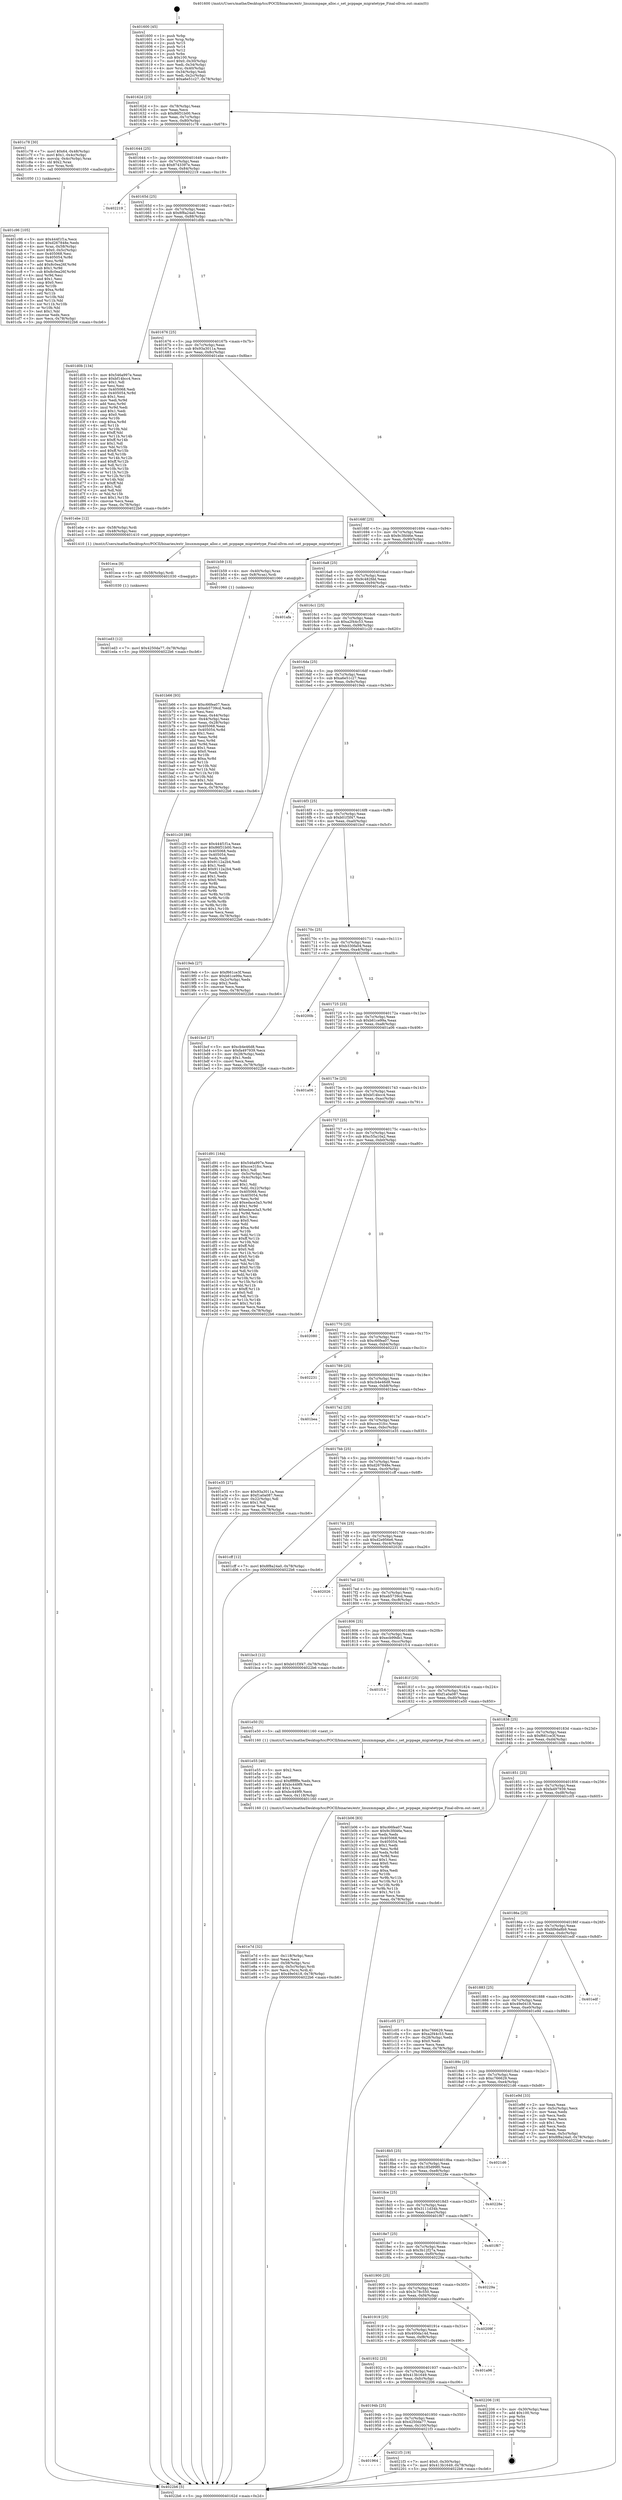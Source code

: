 digraph "0x401600" {
  label = "0x401600 (/mnt/c/Users/mathe/Desktop/tcc/POCII/binaries/extr_linuxmmpage_alloc.c_set_pcppage_migratetype_Final-ollvm.out::main(0))"
  labelloc = "t"
  node[shape=record]

  Entry [label="",width=0.3,height=0.3,shape=circle,fillcolor=black,style=filled]
  "0x40162d" [label="{
     0x40162d [23]\l
     | [instrs]\l
     &nbsp;&nbsp;0x40162d \<+3\>: mov -0x78(%rbp),%eax\l
     &nbsp;&nbsp;0x401630 \<+2\>: mov %eax,%ecx\l
     &nbsp;&nbsp;0x401632 \<+6\>: sub $0x86f31b00,%ecx\l
     &nbsp;&nbsp;0x401638 \<+3\>: mov %eax,-0x7c(%rbp)\l
     &nbsp;&nbsp;0x40163b \<+3\>: mov %ecx,-0x80(%rbp)\l
     &nbsp;&nbsp;0x40163e \<+6\>: je 0000000000401c78 \<main+0x678\>\l
  }"]
  "0x401c78" [label="{
     0x401c78 [30]\l
     | [instrs]\l
     &nbsp;&nbsp;0x401c78 \<+7\>: movl $0x64,-0x48(%rbp)\l
     &nbsp;&nbsp;0x401c7f \<+7\>: movl $0x1,-0x4c(%rbp)\l
     &nbsp;&nbsp;0x401c86 \<+4\>: movslq -0x4c(%rbp),%rax\l
     &nbsp;&nbsp;0x401c8a \<+4\>: shl $0x2,%rax\l
     &nbsp;&nbsp;0x401c8e \<+3\>: mov %rax,%rdi\l
     &nbsp;&nbsp;0x401c91 \<+5\>: call 0000000000401050 \<malloc@plt\>\l
     | [calls]\l
     &nbsp;&nbsp;0x401050 \{1\} (unknown)\l
  }"]
  "0x401644" [label="{
     0x401644 [25]\l
     | [instrs]\l
     &nbsp;&nbsp;0x401644 \<+5\>: jmp 0000000000401649 \<main+0x49\>\l
     &nbsp;&nbsp;0x401649 \<+3\>: mov -0x7c(%rbp),%eax\l
     &nbsp;&nbsp;0x40164c \<+5\>: sub $0x8743397e,%eax\l
     &nbsp;&nbsp;0x401651 \<+6\>: mov %eax,-0x84(%rbp)\l
     &nbsp;&nbsp;0x401657 \<+6\>: je 0000000000402219 \<main+0xc19\>\l
  }"]
  Exit [label="",width=0.3,height=0.3,shape=circle,fillcolor=black,style=filled,peripheries=2]
  "0x402219" [label="{
     0x402219\l
  }", style=dashed]
  "0x40165d" [label="{
     0x40165d [25]\l
     | [instrs]\l
     &nbsp;&nbsp;0x40165d \<+5\>: jmp 0000000000401662 \<main+0x62\>\l
     &nbsp;&nbsp;0x401662 \<+3\>: mov -0x7c(%rbp),%eax\l
     &nbsp;&nbsp;0x401665 \<+5\>: sub $0x8f8a24a0,%eax\l
     &nbsp;&nbsp;0x40166a \<+6\>: mov %eax,-0x88(%rbp)\l
     &nbsp;&nbsp;0x401670 \<+6\>: je 0000000000401d0b \<main+0x70b\>\l
  }"]
  "0x401964" [label="{
     0x401964\l
  }", style=dashed]
  "0x401d0b" [label="{
     0x401d0b [134]\l
     | [instrs]\l
     &nbsp;&nbsp;0x401d0b \<+5\>: mov $0x546a997e,%eax\l
     &nbsp;&nbsp;0x401d10 \<+5\>: mov $0xbf14bcc4,%ecx\l
     &nbsp;&nbsp;0x401d15 \<+2\>: mov $0x1,%dl\l
     &nbsp;&nbsp;0x401d17 \<+2\>: xor %esi,%esi\l
     &nbsp;&nbsp;0x401d19 \<+7\>: mov 0x405068,%edi\l
     &nbsp;&nbsp;0x401d20 \<+8\>: mov 0x405054,%r8d\l
     &nbsp;&nbsp;0x401d28 \<+3\>: sub $0x1,%esi\l
     &nbsp;&nbsp;0x401d2b \<+3\>: mov %edi,%r9d\l
     &nbsp;&nbsp;0x401d2e \<+3\>: add %esi,%r9d\l
     &nbsp;&nbsp;0x401d31 \<+4\>: imul %r9d,%edi\l
     &nbsp;&nbsp;0x401d35 \<+3\>: and $0x1,%edi\l
     &nbsp;&nbsp;0x401d38 \<+3\>: cmp $0x0,%edi\l
     &nbsp;&nbsp;0x401d3b \<+4\>: sete %r10b\l
     &nbsp;&nbsp;0x401d3f \<+4\>: cmp $0xa,%r8d\l
     &nbsp;&nbsp;0x401d43 \<+4\>: setl %r11b\l
     &nbsp;&nbsp;0x401d47 \<+3\>: mov %r10b,%bl\l
     &nbsp;&nbsp;0x401d4a \<+3\>: xor $0xff,%bl\l
     &nbsp;&nbsp;0x401d4d \<+3\>: mov %r11b,%r14b\l
     &nbsp;&nbsp;0x401d50 \<+4\>: xor $0xff,%r14b\l
     &nbsp;&nbsp;0x401d54 \<+3\>: xor $0x1,%dl\l
     &nbsp;&nbsp;0x401d57 \<+3\>: mov %bl,%r15b\l
     &nbsp;&nbsp;0x401d5a \<+4\>: and $0xff,%r15b\l
     &nbsp;&nbsp;0x401d5e \<+3\>: and %dl,%r10b\l
     &nbsp;&nbsp;0x401d61 \<+3\>: mov %r14b,%r12b\l
     &nbsp;&nbsp;0x401d64 \<+4\>: and $0xff,%r12b\l
     &nbsp;&nbsp;0x401d68 \<+3\>: and %dl,%r11b\l
     &nbsp;&nbsp;0x401d6b \<+3\>: or %r10b,%r15b\l
     &nbsp;&nbsp;0x401d6e \<+3\>: or %r11b,%r12b\l
     &nbsp;&nbsp;0x401d71 \<+3\>: xor %r12b,%r15b\l
     &nbsp;&nbsp;0x401d74 \<+3\>: or %r14b,%bl\l
     &nbsp;&nbsp;0x401d77 \<+3\>: xor $0xff,%bl\l
     &nbsp;&nbsp;0x401d7a \<+3\>: or $0x1,%dl\l
     &nbsp;&nbsp;0x401d7d \<+2\>: and %dl,%bl\l
     &nbsp;&nbsp;0x401d7f \<+3\>: or %bl,%r15b\l
     &nbsp;&nbsp;0x401d82 \<+4\>: test $0x1,%r15b\l
     &nbsp;&nbsp;0x401d86 \<+3\>: cmovne %ecx,%eax\l
     &nbsp;&nbsp;0x401d89 \<+3\>: mov %eax,-0x78(%rbp)\l
     &nbsp;&nbsp;0x401d8c \<+5\>: jmp 00000000004022b6 \<main+0xcb6\>\l
  }"]
  "0x401676" [label="{
     0x401676 [25]\l
     | [instrs]\l
     &nbsp;&nbsp;0x401676 \<+5\>: jmp 000000000040167b \<main+0x7b\>\l
     &nbsp;&nbsp;0x40167b \<+3\>: mov -0x7c(%rbp),%eax\l
     &nbsp;&nbsp;0x40167e \<+5\>: sub $0x93a3011a,%eax\l
     &nbsp;&nbsp;0x401683 \<+6\>: mov %eax,-0x8c(%rbp)\l
     &nbsp;&nbsp;0x401689 \<+6\>: je 0000000000401ebe \<main+0x8be\>\l
  }"]
  "0x4021f3" [label="{
     0x4021f3 [19]\l
     | [instrs]\l
     &nbsp;&nbsp;0x4021f3 \<+7\>: movl $0x0,-0x30(%rbp)\l
     &nbsp;&nbsp;0x4021fa \<+7\>: movl $0x413b1649,-0x78(%rbp)\l
     &nbsp;&nbsp;0x402201 \<+5\>: jmp 00000000004022b6 \<main+0xcb6\>\l
  }"]
  "0x401ebe" [label="{
     0x401ebe [12]\l
     | [instrs]\l
     &nbsp;&nbsp;0x401ebe \<+4\>: mov -0x58(%rbp),%rdi\l
     &nbsp;&nbsp;0x401ec2 \<+3\>: mov -0x48(%rbp),%esi\l
     &nbsp;&nbsp;0x401ec5 \<+5\>: call 0000000000401410 \<set_pcppage_migratetype\>\l
     | [calls]\l
     &nbsp;&nbsp;0x401410 \{1\} (/mnt/c/Users/mathe/Desktop/tcc/POCII/binaries/extr_linuxmmpage_alloc.c_set_pcppage_migratetype_Final-ollvm.out::set_pcppage_migratetype)\l
  }"]
  "0x40168f" [label="{
     0x40168f [25]\l
     | [instrs]\l
     &nbsp;&nbsp;0x40168f \<+5\>: jmp 0000000000401694 \<main+0x94\>\l
     &nbsp;&nbsp;0x401694 \<+3\>: mov -0x7c(%rbp),%eax\l
     &nbsp;&nbsp;0x401697 \<+5\>: sub $0x9c3fd46e,%eax\l
     &nbsp;&nbsp;0x40169c \<+6\>: mov %eax,-0x90(%rbp)\l
     &nbsp;&nbsp;0x4016a2 \<+6\>: je 0000000000401b59 \<main+0x559\>\l
  }"]
  "0x40194b" [label="{
     0x40194b [25]\l
     | [instrs]\l
     &nbsp;&nbsp;0x40194b \<+5\>: jmp 0000000000401950 \<main+0x350\>\l
     &nbsp;&nbsp;0x401950 \<+3\>: mov -0x7c(%rbp),%eax\l
     &nbsp;&nbsp;0x401953 \<+5\>: sub $0x4250da77,%eax\l
     &nbsp;&nbsp;0x401958 \<+6\>: mov %eax,-0x100(%rbp)\l
     &nbsp;&nbsp;0x40195e \<+6\>: je 00000000004021f3 \<main+0xbf3\>\l
  }"]
  "0x401b59" [label="{
     0x401b59 [13]\l
     | [instrs]\l
     &nbsp;&nbsp;0x401b59 \<+4\>: mov -0x40(%rbp),%rax\l
     &nbsp;&nbsp;0x401b5d \<+4\>: mov 0x8(%rax),%rdi\l
     &nbsp;&nbsp;0x401b61 \<+5\>: call 0000000000401060 \<atoi@plt\>\l
     | [calls]\l
     &nbsp;&nbsp;0x401060 \{1\} (unknown)\l
  }"]
  "0x4016a8" [label="{
     0x4016a8 [25]\l
     | [instrs]\l
     &nbsp;&nbsp;0x4016a8 \<+5\>: jmp 00000000004016ad \<main+0xad\>\l
     &nbsp;&nbsp;0x4016ad \<+3\>: mov -0x7c(%rbp),%eax\l
     &nbsp;&nbsp;0x4016b0 \<+5\>: sub $0x9c482fdd,%eax\l
     &nbsp;&nbsp;0x4016b5 \<+6\>: mov %eax,-0x94(%rbp)\l
     &nbsp;&nbsp;0x4016bb \<+6\>: je 0000000000401afa \<main+0x4fa\>\l
  }"]
  "0x402206" [label="{
     0x402206 [19]\l
     | [instrs]\l
     &nbsp;&nbsp;0x402206 \<+3\>: mov -0x30(%rbp),%eax\l
     &nbsp;&nbsp;0x402209 \<+7\>: add $0x100,%rsp\l
     &nbsp;&nbsp;0x402210 \<+1\>: pop %rbx\l
     &nbsp;&nbsp;0x402211 \<+2\>: pop %r12\l
     &nbsp;&nbsp;0x402213 \<+2\>: pop %r14\l
     &nbsp;&nbsp;0x402215 \<+2\>: pop %r15\l
     &nbsp;&nbsp;0x402217 \<+1\>: pop %rbp\l
     &nbsp;&nbsp;0x402218 \<+1\>: ret\l
  }"]
  "0x401afa" [label="{
     0x401afa\l
  }", style=dashed]
  "0x4016c1" [label="{
     0x4016c1 [25]\l
     | [instrs]\l
     &nbsp;&nbsp;0x4016c1 \<+5\>: jmp 00000000004016c6 \<main+0xc6\>\l
     &nbsp;&nbsp;0x4016c6 \<+3\>: mov -0x7c(%rbp),%eax\l
     &nbsp;&nbsp;0x4016c9 \<+5\>: sub $0xa2f44c53,%eax\l
     &nbsp;&nbsp;0x4016ce \<+6\>: mov %eax,-0x98(%rbp)\l
     &nbsp;&nbsp;0x4016d4 \<+6\>: je 0000000000401c20 \<main+0x620\>\l
  }"]
  "0x401932" [label="{
     0x401932 [25]\l
     | [instrs]\l
     &nbsp;&nbsp;0x401932 \<+5\>: jmp 0000000000401937 \<main+0x337\>\l
     &nbsp;&nbsp;0x401937 \<+3\>: mov -0x7c(%rbp),%eax\l
     &nbsp;&nbsp;0x40193a \<+5\>: sub $0x413b1649,%eax\l
     &nbsp;&nbsp;0x40193f \<+6\>: mov %eax,-0xfc(%rbp)\l
     &nbsp;&nbsp;0x401945 \<+6\>: je 0000000000402206 \<main+0xc06\>\l
  }"]
  "0x401c20" [label="{
     0x401c20 [88]\l
     | [instrs]\l
     &nbsp;&nbsp;0x401c20 \<+5\>: mov $0x444f1f1a,%eax\l
     &nbsp;&nbsp;0x401c25 \<+5\>: mov $0x86f31b00,%ecx\l
     &nbsp;&nbsp;0x401c2a \<+7\>: mov 0x405068,%edx\l
     &nbsp;&nbsp;0x401c31 \<+7\>: mov 0x405054,%esi\l
     &nbsp;&nbsp;0x401c38 \<+2\>: mov %edx,%edi\l
     &nbsp;&nbsp;0x401c3a \<+6\>: sub $0x9112a2b4,%edi\l
     &nbsp;&nbsp;0x401c40 \<+3\>: sub $0x1,%edi\l
     &nbsp;&nbsp;0x401c43 \<+6\>: add $0x9112a2b4,%edi\l
     &nbsp;&nbsp;0x401c49 \<+3\>: imul %edi,%edx\l
     &nbsp;&nbsp;0x401c4c \<+3\>: and $0x1,%edx\l
     &nbsp;&nbsp;0x401c4f \<+3\>: cmp $0x0,%edx\l
     &nbsp;&nbsp;0x401c52 \<+4\>: sete %r8b\l
     &nbsp;&nbsp;0x401c56 \<+3\>: cmp $0xa,%esi\l
     &nbsp;&nbsp;0x401c59 \<+4\>: setl %r9b\l
     &nbsp;&nbsp;0x401c5d \<+3\>: mov %r8b,%r10b\l
     &nbsp;&nbsp;0x401c60 \<+3\>: and %r9b,%r10b\l
     &nbsp;&nbsp;0x401c63 \<+3\>: xor %r9b,%r8b\l
     &nbsp;&nbsp;0x401c66 \<+3\>: or %r8b,%r10b\l
     &nbsp;&nbsp;0x401c69 \<+4\>: test $0x1,%r10b\l
     &nbsp;&nbsp;0x401c6d \<+3\>: cmovne %ecx,%eax\l
     &nbsp;&nbsp;0x401c70 \<+3\>: mov %eax,-0x78(%rbp)\l
     &nbsp;&nbsp;0x401c73 \<+5\>: jmp 00000000004022b6 \<main+0xcb6\>\l
  }"]
  "0x4016da" [label="{
     0x4016da [25]\l
     | [instrs]\l
     &nbsp;&nbsp;0x4016da \<+5\>: jmp 00000000004016df \<main+0xdf\>\l
     &nbsp;&nbsp;0x4016df \<+3\>: mov -0x7c(%rbp),%eax\l
     &nbsp;&nbsp;0x4016e2 \<+5\>: sub $0xa6e51c27,%eax\l
     &nbsp;&nbsp;0x4016e7 \<+6\>: mov %eax,-0x9c(%rbp)\l
     &nbsp;&nbsp;0x4016ed \<+6\>: je 00000000004019eb \<main+0x3eb\>\l
  }"]
  "0x401a96" [label="{
     0x401a96\l
  }", style=dashed]
  "0x4019eb" [label="{
     0x4019eb [27]\l
     | [instrs]\l
     &nbsp;&nbsp;0x4019eb \<+5\>: mov $0xf661ce3f,%eax\l
     &nbsp;&nbsp;0x4019f0 \<+5\>: mov $0xb61ce99a,%ecx\l
     &nbsp;&nbsp;0x4019f5 \<+3\>: mov -0x2c(%rbp),%edx\l
     &nbsp;&nbsp;0x4019f8 \<+3\>: cmp $0x2,%edx\l
     &nbsp;&nbsp;0x4019fb \<+3\>: cmovne %ecx,%eax\l
     &nbsp;&nbsp;0x4019fe \<+3\>: mov %eax,-0x78(%rbp)\l
     &nbsp;&nbsp;0x401a01 \<+5\>: jmp 00000000004022b6 \<main+0xcb6\>\l
  }"]
  "0x4016f3" [label="{
     0x4016f3 [25]\l
     | [instrs]\l
     &nbsp;&nbsp;0x4016f3 \<+5\>: jmp 00000000004016f8 \<main+0xf8\>\l
     &nbsp;&nbsp;0x4016f8 \<+3\>: mov -0x7c(%rbp),%eax\l
     &nbsp;&nbsp;0x4016fb \<+5\>: sub $0xb01f3f47,%eax\l
     &nbsp;&nbsp;0x401700 \<+6\>: mov %eax,-0xa0(%rbp)\l
     &nbsp;&nbsp;0x401706 \<+6\>: je 0000000000401bcf \<main+0x5cf\>\l
  }"]
  "0x4022b6" [label="{
     0x4022b6 [5]\l
     | [instrs]\l
     &nbsp;&nbsp;0x4022b6 \<+5\>: jmp 000000000040162d \<main+0x2d\>\l
  }"]
  "0x401600" [label="{
     0x401600 [45]\l
     | [instrs]\l
     &nbsp;&nbsp;0x401600 \<+1\>: push %rbp\l
     &nbsp;&nbsp;0x401601 \<+3\>: mov %rsp,%rbp\l
     &nbsp;&nbsp;0x401604 \<+2\>: push %r15\l
     &nbsp;&nbsp;0x401606 \<+2\>: push %r14\l
     &nbsp;&nbsp;0x401608 \<+2\>: push %r12\l
     &nbsp;&nbsp;0x40160a \<+1\>: push %rbx\l
     &nbsp;&nbsp;0x40160b \<+7\>: sub $0x100,%rsp\l
     &nbsp;&nbsp;0x401612 \<+7\>: movl $0x0,-0x30(%rbp)\l
     &nbsp;&nbsp;0x401619 \<+3\>: mov %edi,-0x34(%rbp)\l
     &nbsp;&nbsp;0x40161c \<+4\>: mov %rsi,-0x40(%rbp)\l
     &nbsp;&nbsp;0x401620 \<+3\>: mov -0x34(%rbp),%edi\l
     &nbsp;&nbsp;0x401623 \<+3\>: mov %edi,-0x2c(%rbp)\l
     &nbsp;&nbsp;0x401626 \<+7\>: movl $0xa6e51c27,-0x78(%rbp)\l
  }"]
  "0x401919" [label="{
     0x401919 [25]\l
     | [instrs]\l
     &nbsp;&nbsp;0x401919 \<+5\>: jmp 000000000040191e \<main+0x31e\>\l
     &nbsp;&nbsp;0x40191e \<+3\>: mov -0x7c(%rbp),%eax\l
     &nbsp;&nbsp;0x401921 \<+5\>: sub $0x400da14d,%eax\l
     &nbsp;&nbsp;0x401926 \<+6\>: mov %eax,-0xf8(%rbp)\l
     &nbsp;&nbsp;0x40192c \<+6\>: je 0000000000401a96 \<main+0x496\>\l
  }"]
  "0x401bcf" [label="{
     0x401bcf [27]\l
     | [instrs]\l
     &nbsp;&nbsp;0x401bcf \<+5\>: mov $0xcb4e46d8,%eax\l
     &nbsp;&nbsp;0x401bd4 \<+5\>: mov $0xfa497939,%ecx\l
     &nbsp;&nbsp;0x401bd9 \<+3\>: mov -0x28(%rbp),%edx\l
     &nbsp;&nbsp;0x401bdc \<+3\>: cmp $0x1,%edx\l
     &nbsp;&nbsp;0x401bdf \<+3\>: cmovl %ecx,%eax\l
     &nbsp;&nbsp;0x401be2 \<+3\>: mov %eax,-0x78(%rbp)\l
     &nbsp;&nbsp;0x401be5 \<+5\>: jmp 00000000004022b6 \<main+0xcb6\>\l
  }"]
  "0x40170c" [label="{
     0x40170c [25]\l
     | [instrs]\l
     &nbsp;&nbsp;0x40170c \<+5\>: jmp 0000000000401711 \<main+0x111\>\l
     &nbsp;&nbsp;0x401711 \<+3\>: mov -0x7c(%rbp),%eax\l
     &nbsp;&nbsp;0x401714 \<+5\>: sub $0xb330fa04,%eax\l
     &nbsp;&nbsp;0x401719 \<+6\>: mov %eax,-0xa4(%rbp)\l
     &nbsp;&nbsp;0x40171f \<+6\>: je 000000000040200b \<main+0xa0b\>\l
  }"]
  "0x40209f" [label="{
     0x40209f\l
  }", style=dashed]
  "0x40200b" [label="{
     0x40200b\l
  }", style=dashed]
  "0x401725" [label="{
     0x401725 [25]\l
     | [instrs]\l
     &nbsp;&nbsp;0x401725 \<+5\>: jmp 000000000040172a \<main+0x12a\>\l
     &nbsp;&nbsp;0x40172a \<+3\>: mov -0x7c(%rbp),%eax\l
     &nbsp;&nbsp;0x40172d \<+5\>: sub $0xb61ce99a,%eax\l
     &nbsp;&nbsp;0x401732 \<+6\>: mov %eax,-0xa8(%rbp)\l
     &nbsp;&nbsp;0x401738 \<+6\>: je 0000000000401a06 \<main+0x406\>\l
  }"]
  "0x401900" [label="{
     0x401900 [25]\l
     | [instrs]\l
     &nbsp;&nbsp;0x401900 \<+5\>: jmp 0000000000401905 \<main+0x305\>\l
     &nbsp;&nbsp;0x401905 \<+3\>: mov -0x7c(%rbp),%eax\l
     &nbsp;&nbsp;0x401908 \<+5\>: sub $0x3c78c550,%eax\l
     &nbsp;&nbsp;0x40190d \<+6\>: mov %eax,-0xf4(%rbp)\l
     &nbsp;&nbsp;0x401913 \<+6\>: je 000000000040209f \<main+0xa9f\>\l
  }"]
  "0x401a06" [label="{
     0x401a06\l
  }", style=dashed]
  "0x40173e" [label="{
     0x40173e [25]\l
     | [instrs]\l
     &nbsp;&nbsp;0x40173e \<+5\>: jmp 0000000000401743 \<main+0x143\>\l
     &nbsp;&nbsp;0x401743 \<+3\>: mov -0x7c(%rbp),%eax\l
     &nbsp;&nbsp;0x401746 \<+5\>: sub $0xbf14bcc4,%eax\l
     &nbsp;&nbsp;0x40174b \<+6\>: mov %eax,-0xac(%rbp)\l
     &nbsp;&nbsp;0x401751 \<+6\>: je 0000000000401d91 \<main+0x791\>\l
  }"]
  "0x40229a" [label="{
     0x40229a\l
  }", style=dashed]
  "0x401d91" [label="{
     0x401d91 [164]\l
     | [instrs]\l
     &nbsp;&nbsp;0x401d91 \<+5\>: mov $0x546a997e,%eax\l
     &nbsp;&nbsp;0x401d96 \<+5\>: mov $0xcce31fcc,%ecx\l
     &nbsp;&nbsp;0x401d9b \<+2\>: mov $0x1,%dl\l
     &nbsp;&nbsp;0x401d9d \<+3\>: mov -0x5c(%rbp),%esi\l
     &nbsp;&nbsp;0x401da0 \<+3\>: cmp -0x4c(%rbp),%esi\l
     &nbsp;&nbsp;0x401da3 \<+4\>: setl %dil\l
     &nbsp;&nbsp;0x401da7 \<+4\>: and $0x1,%dil\l
     &nbsp;&nbsp;0x401dab \<+4\>: mov %dil,-0x22(%rbp)\l
     &nbsp;&nbsp;0x401daf \<+7\>: mov 0x405068,%esi\l
     &nbsp;&nbsp;0x401db6 \<+8\>: mov 0x405054,%r8d\l
     &nbsp;&nbsp;0x401dbe \<+3\>: mov %esi,%r9d\l
     &nbsp;&nbsp;0x401dc1 \<+7\>: add $0xedace3a3,%r9d\l
     &nbsp;&nbsp;0x401dc8 \<+4\>: sub $0x1,%r9d\l
     &nbsp;&nbsp;0x401dcc \<+7\>: sub $0xedace3a3,%r9d\l
     &nbsp;&nbsp;0x401dd3 \<+4\>: imul %r9d,%esi\l
     &nbsp;&nbsp;0x401dd7 \<+3\>: and $0x1,%esi\l
     &nbsp;&nbsp;0x401dda \<+3\>: cmp $0x0,%esi\l
     &nbsp;&nbsp;0x401ddd \<+4\>: sete %dil\l
     &nbsp;&nbsp;0x401de1 \<+4\>: cmp $0xa,%r8d\l
     &nbsp;&nbsp;0x401de5 \<+4\>: setl %r10b\l
     &nbsp;&nbsp;0x401de9 \<+3\>: mov %dil,%r11b\l
     &nbsp;&nbsp;0x401dec \<+4\>: xor $0xff,%r11b\l
     &nbsp;&nbsp;0x401df0 \<+3\>: mov %r10b,%bl\l
     &nbsp;&nbsp;0x401df3 \<+3\>: xor $0xff,%bl\l
     &nbsp;&nbsp;0x401df6 \<+3\>: xor $0x0,%dl\l
     &nbsp;&nbsp;0x401df9 \<+3\>: mov %r11b,%r14b\l
     &nbsp;&nbsp;0x401dfc \<+4\>: and $0x0,%r14b\l
     &nbsp;&nbsp;0x401e00 \<+3\>: and %dl,%dil\l
     &nbsp;&nbsp;0x401e03 \<+3\>: mov %bl,%r15b\l
     &nbsp;&nbsp;0x401e06 \<+4\>: and $0x0,%r15b\l
     &nbsp;&nbsp;0x401e0a \<+3\>: and %dl,%r10b\l
     &nbsp;&nbsp;0x401e0d \<+3\>: or %dil,%r14b\l
     &nbsp;&nbsp;0x401e10 \<+3\>: or %r10b,%r15b\l
     &nbsp;&nbsp;0x401e13 \<+3\>: xor %r15b,%r14b\l
     &nbsp;&nbsp;0x401e16 \<+3\>: or %bl,%r11b\l
     &nbsp;&nbsp;0x401e19 \<+4\>: xor $0xff,%r11b\l
     &nbsp;&nbsp;0x401e1d \<+3\>: or $0x0,%dl\l
     &nbsp;&nbsp;0x401e20 \<+3\>: and %dl,%r11b\l
     &nbsp;&nbsp;0x401e23 \<+3\>: or %r11b,%r14b\l
     &nbsp;&nbsp;0x401e26 \<+4\>: test $0x1,%r14b\l
     &nbsp;&nbsp;0x401e2a \<+3\>: cmovne %ecx,%eax\l
     &nbsp;&nbsp;0x401e2d \<+3\>: mov %eax,-0x78(%rbp)\l
     &nbsp;&nbsp;0x401e30 \<+5\>: jmp 00000000004022b6 \<main+0xcb6\>\l
  }"]
  "0x401757" [label="{
     0x401757 [25]\l
     | [instrs]\l
     &nbsp;&nbsp;0x401757 \<+5\>: jmp 000000000040175c \<main+0x15c\>\l
     &nbsp;&nbsp;0x40175c \<+3\>: mov -0x7c(%rbp),%eax\l
     &nbsp;&nbsp;0x40175f \<+5\>: sub $0xc55a10a2,%eax\l
     &nbsp;&nbsp;0x401764 \<+6\>: mov %eax,-0xb0(%rbp)\l
     &nbsp;&nbsp;0x40176a \<+6\>: je 0000000000402080 \<main+0xa80\>\l
  }"]
  "0x4018e7" [label="{
     0x4018e7 [25]\l
     | [instrs]\l
     &nbsp;&nbsp;0x4018e7 \<+5\>: jmp 00000000004018ec \<main+0x2ec\>\l
     &nbsp;&nbsp;0x4018ec \<+3\>: mov -0x7c(%rbp),%eax\l
     &nbsp;&nbsp;0x4018ef \<+5\>: sub $0x3b12f27a,%eax\l
     &nbsp;&nbsp;0x4018f4 \<+6\>: mov %eax,-0xf0(%rbp)\l
     &nbsp;&nbsp;0x4018fa \<+6\>: je 000000000040229a \<main+0xc9a\>\l
  }"]
  "0x402080" [label="{
     0x402080\l
  }", style=dashed]
  "0x401770" [label="{
     0x401770 [25]\l
     | [instrs]\l
     &nbsp;&nbsp;0x401770 \<+5\>: jmp 0000000000401775 \<main+0x175\>\l
     &nbsp;&nbsp;0x401775 \<+3\>: mov -0x7c(%rbp),%eax\l
     &nbsp;&nbsp;0x401778 \<+5\>: sub $0xc66fea07,%eax\l
     &nbsp;&nbsp;0x40177d \<+6\>: mov %eax,-0xb4(%rbp)\l
     &nbsp;&nbsp;0x401783 \<+6\>: je 0000000000402231 \<main+0xc31\>\l
  }"]
  "0x401f67" [label="{
     0x401f67\l
  }", style=dashed]
  "0x402231" [label="{
     0x402231\l
  }", style=dashed]
  "0x401789" [label="{
     0x401789 [25]\l
     | [instrs]\l
     &nbsp;&nbsp;0x401789 \<+5\>: jmp 000000000040178e \<main+0x18e\>\l
     &nbsp;&nbsp;0x40178e \<+3\>: mov -0x7c(%rbp),%eax\l
     &nbsp;&nbsp;0x401791 \<+5\>: sub $0xcb4e46d8,%eax\l
     &nbsp;&nbsp;0x401796 \<+6\>: mov %eax,-0xb8(%rbp)\l
     &nbsp;&nbsp;0x40179c \<+6\>: je 0000000000401bea \<main+0x5ea\>\l
  }"]
  "0x4018ce" [label="{
     0x4018ce [25]\l
     | [instrs]\l
     &nbsp;&nbsp;0x4018ce \<+5\>: jmp 00000000004018d3 \<main+0x2d3\>\l
     &nbsp;&nbsp;0x4018d3 \<+3\>: mov -0x7c(%rbp),%eax\l
     &nbsp;&nbsp;0x4018d6 \<+5\>: sub $0x3111d34b,%eax\l
     &nbsp;&nbsp;0x4018db \<+6\>: mov %eax,-0xec(%rbp)\l
     &nbsp;&nbsp;0x4018e1 \<+6\>: je 0000000000401f67 \<main+0x967\>\l
  }"]
  "0x401bea" [label="{
     0x401bea\l
  }", style=dashed]
  "0x4017a2" [label="{
     0x4017a2 [25]\l
     | [instrs]\l
     &nbsp;&nbsp;0x4017a2 \<+5\>: jmp 00000000004017a7 \<main+0x1a7\>\l
     &nbsp;&nbsp;0x4017a7 \<+3\>: mov -0x7c(%rbp),%eax\l
     &nbsp;&nbsp;0x4017aa \<+5\>: sub $0xcce31fcc,%eax\l
     &nbsp;&nbsp;0x4017af \<+6\>: mov %eax,-0xbc(%rbp)\l
     &nbsp;&nbsp;0x4017b5 \<+6\>: je 0000000000401e35 \<main+0x835\>\l
  }"]
  "0x40228e" [label="{
     0x40228e\l
  }", style=dashed]
  "0x401e35" [label="{
     0x401e35 [27]\l
     | [instrs]\l
     &nbsp;&nbsp;0x401e35 \<+5\>: mov $0x93a3011a,%eax\l
     &nbsp;&nbsp;0x401e3a \<+5\>: mov $0xf1a0a087,%ecx\l
     &nbsp;&nbsp;0x401e3f \<+3\>: mov -0x22(%rbp),%dl\l
     &nbsp;&nbsp;0x401e42 \<+3\>: test $0x1,%dl\l
     &nbsp;&nbsp;0x401e45 \<+3\>: cmovne %ecx,%eax\l
     &nbsp;&nbsp;0x401e48 \<+3\>: mov %eax,-0x78(%rbp)\l
     &nbsp;&nbsp;0x401e4b \<+5\>: jmp 00000000004022b6 \<main+0xcb6\>\l
  }"]
  "0x4017bb" [label="{
     0x4017bb [25]\l
     | [instrs]\l
     &nbsp;&nbsp;0x4017bb \<+5\>: jmp 00000000004017c0 \<main+0x1c0\>\l
     &nbsp;&nbsp;0x4017c0 \<+3\>: mov -0x7c(%rbp),%eax\l
     &nbsp;&nbsp;0x4017c3 \<+5\>: sub $0xd267848e,%eax\l
     &nbsp;&nbsp;0x4017c8 \<+6\>: mov %eax,-0xc0(%rbp)\l
     &nbsp;&nbsp;0x4017ce \<+6\>: je 0000000000401cff \<main+0x6ff\>\l
  }"]
  "0x4018b5" [label="{
     0x4018b5 [25]\l
     | [instrs]\l
     &nbsp;&nbsp;0x4018b5 \<+5\>: jmp 00000000004018ba \<main+0x2ba\>\l
     &nbsp;&nbsp;0x4018ba \<+3\>: mov -0x7c(%rbp),%eax\l
     &nbsp;&nbsp;0x4018bd \<+5\>: sub $0x185d99f0,%eax\l
     &nbsp;&nbsp;0x4018c2 \<+6\>: mov %eax,-0xe8(%rbp)\l
     &nbsp;&nbsp;0x4018c8 \<+6\>: je 000000000040228e \<main+0xc8e\>\l
  }"]
  "0x401cff" [label="{
     0x401cff [12]\l
     | [instrs]\l
     &nbsp;&nbsp;0x401cff \<+7\>: movl $0x8f8a24a0,-0x78(%rbp)\l
     &nbsp;&nbsp;0x401d06 \<+5\>: jmp 00000000004022b6 \<main+0xcb6\>\l
  }"]
  "0x4017d4" [label="{
     0x4017d4 [25]\l
     | [instrs]\l
     &nbsp;&nbsp;0x4017d4 \<+5\>: jmp 00000000004017d9 \<main+0x1d9\>\l
     &nbsp;&nbsp;0x4017d9 \<+3\>: mov -0x7c(%rbp),%eax\l
     &nbsp;&nbsp;0x4017dc \<+5\>: sub $0xd2e956e6,%eax\l
     &nbsp;&nbsp;0x4017e1 \<+6\>: mov %eax,-0xc4(%rbp)\l
     &nbsp;&nbsp;0x4017e7 \<+6\>: je 0000000000402026 \<main+0xa26\>\l
  }"]
  "0x4021d6" [label="{
     0x4021d6\l
  }", style=dashed]
  "0x402026" [label="{
     0x402026\l
  }", style=dashed]
  "0x4017ed" [label="{
     0x4017ed [25]\l
     | [instrs]\l
     &nbsp;&nbsp;0x4017ed \<+5\>: jmp 00000000004017f2 \<main+0x1f2\>\l
     &nbsp;&nbsp;0x4017f2 \<+3\>: mov -0x7c(%rbp),%eax\l
     &nbsp;&nbsp;0x4017f5 \<+5\>: sub $0xeb5739cd,%eax\l
     &nbsp;&nbsp;0x4017fa \<+6\>: mov %eax,-0xc8(%rbp)\l
     &nbsp;&nbsp;0x401800 \<+6\>: je 0000000000401bc3 \<main+0x5c3\>\l
  }"]
  "0x401ed3" [label="{
     0x401ed3 [12]\l
     | [instrs]\l
     &nbsp;&nbsp;0x401ed3 \<+7\>: movl $0x4250da77,-0x78(%rbp)\l
     &nbsp;&nbsp;0x401eda \<+5\>: jmp 00000000004022b6 \<main+0xcb6\>\l
  }"]
  "0x401bc3" [label="{
     0x401bc3 [12]\l
     | [instrs]\l
     &nbsp;&nbsp;0x401bc3 \<+7\>: movl $0xb01f3f47,-0x78(%rbp)\l
     &nbsp;&nbsp;0x401bca \<+5\>: jmp 00000000004022b6 \<main+0xcb6\>\l
  }"]
  "0x401806" [label="{
     0x401806 [25]\l
     | [instrs]\l
     &nbsp;&nbsp;0x401806 \<+5\>: jmp 000000000040180b \<main+0x20b\>\l
     &nbsp;&nbsp;0x40180b \<+3\>: mov -0x7c(%rbp),%eax\l
     &nbsp;&nbsp;0x40180e \<+5\>: sub $0xecb99db1,%eax\l
     &nbsp;&nbsp;0x401813 \<+6\>: mov %eax,-0xcc(%rbp)\l
     &nbsp;&nbsp;0x401819 \<+6\>: je 0000000000401f14 \<main+0x914\>\l
  }"]
  "0x401eca" [label="{
     0x401eca [9]\l
     | [instrs]\l
     &nbsp;&nbsp;0x401eca \<+4\>: mov -0x58(%rbp),%rdi\l
     &nbsp;&nbsp;0x401ece \<+5\>: call 0000000000401030 \<free@plt\>\l
     | [calls]\l
     &nbsp;&nbsp;0x401030 \{1\} (unknown)\l
  }"]
  "0x401f14" [label="{
     0x401f14\l
  }", style=dashed]
  "0x40181f" [label="{
     0x40181f [25]\l
     | [instrs]\l
     &nbsp;&nbsp;0x40181f \<+5\>: jmp 0000000000401824 \<main+0x224\>\l
     &nbsp;&nbsp;0x401824 \<+3\>: mov -0x7c(%rbp),%eax\l
     &nbsp;&nbsp;0x401827 \<+5\>: sub $0xf1a0a087,%eax\l
     &nbsp;&nbsp;0x40182c \<+6\>: mov %eax,-0xd0(%rbp)\l
     &nbsp;&nbsp;0x401832 \<+6\>: je 0000000000401e50 \<main+0x850\>\l
  }"]
  "0x40189c" [label="{
     0x40189c [25]\l
     | [instrs]\l
     &nbsp;&nbsp;0x40189c \<+5\>: jmp 00000000004018a1 \<main+0x2a1\>\l
     &nbsp;&nbsp;0x4018a1 \<+3\>: mov -0x7c(%rbp),%eax\l
     &nbsp;&nbsp;0x4018a4 \<+5\>: sub $0xc766629,%eax\l
     &nbsp;&nbsp;0x4018a9 \<+6\>: mov %eax,-0xe4(%rbp)\l
     &nbsp;&nbsp;0x4018af \<+6\>: je 00000000004021d6 \<main+0xbd6\>\l
  }"]
  "0x401e50" [label="{
     0x401e50 [5]\l
     | [instrs]\l
     &nbsp;&nbsp;0x401e50 \<+5\>: call 0000000000401160 \<next_i\>\l
     | [calls]\l
     &nbsp;&nbsp;0x401160 \{1\} (/mnt/c/Users/mathe/Desktop/tcc/POCII/binaries/extr_linuxmmpage_alloc.c_set_pcppage_migratetype_Final-ollvm.out::next_i)\l
  }"]
  "0x401838" [label="{
     0x401838 [25]\l
     | [instrs]\l
     &nbsp;&nbsp;0x401838 \<+5\>: jmp 000000000040183d \<main+0x23d\>\l
     &nbsp;&nbsp;0x40183d \<+3\>: mov -0x7c(%rbp),%eax\l
     &nbsp;&nbsp;0x401840 \<+5\>: sub $0xf661ce3f,%eax\l
     &nbsp;&nbsp;0x401845 \<+6\>: mov %eax,-0xd4(%rbp)\l
     &nbsp;&nbsp;0x40184b \<+6\>: je 0000000000401b06 \<main+0x506\>\l
  }"]
  "0x401e9d" [label="{
     0x401e9d [33]\l
     | [instrs]\l
     &nbsp;&nbsp;0x401e9d \<+2\>: xor %eax,%eax\l
     &nbsp;&nbsp;0x401e9f \<+3\>: mov -0x5c(%rbp),%ecx\l
     &nbsp;&nbsp;0x401ea2 \<+2\>: mov %eax,%edx\l
     &nbsp;&nbsp;0x401ea4 \<+2\>: sub %ecx,%edx\l
     &nbsp;&nbsp;0x401ea6 \<+2\>: mov %eax,%ecx\l
     &nbsp;&nbsp;0x401ea8 \<+3\>: sub $0x1,%ecx\l
     &nbsp;&nbsp;0x401eab \<+2\>: add %ecx,%edx\l
     &nbsp;&nbsp;0x401ead \<+2\>: sub %edx,%eax\l
     &nbsp;&nbsp;0x401eaf \<+3\>: mov %eax,-0x5c(%rbp)\l
     &nbsp;&nbsp;0x401eb2 \<+7\>: movl $0x8f8a24a0,-0x78(%rbp)\l
     &nbsp;&nbsp;0x401eb9 \<+5\>: jmp 00000000004022b6 \<main+0xcb6\>\l
  }"]
  "0x401b06" [label="{
     0x401b06 [83]\l
     | [instrs]\l
     &nbsp;&nbsp;0x401b06 \<+5\>: mov $0xc66fea07,%eax\l
     &nbsp;&nbsp;0x401b0b \<+5\>: mov $0x9c3fd46e,%ecx\l
     &nbsp;&nbsp;0x401b10 \<+2\>: xor %edx,%edx\l
     &nbsp;&nbsp;0x401b12 \<+7\>: mov 0x405068,%esi\l
     &nbsp;&nbsp;0x401b19 \<+7\>: mov 0x405054,%edi\l
     &nbsp;&nbsp;0x401b20 \<+3\>: sub $0x1,%edx\l
     &nbsp;&nbsp;0x401b23 \<+3\>: mov %esi,%r8d\l
     &nbsp;&nbsp;0x401b26 \<+3\>: add %edx,%r8d\l
     &nbsp;&nbsp;0x401b29 \<+4\>: imul %r8d,%esi\l
     &nbsp;&nbsp;0x401b2d \<+3\>: and $0x1,%esi\l
     &nbsp;&nbsp;0x401b30 \<+3\>: cmp $0x0,%esi\l
     &nbsp;&nbsp;0x401b33 \<+4\>: sete %r9b\l
     &nbsp;&nbsp;0x401b37 \<+3\>: cmp $0xa,%edi\l
     &nbsp;&nbsp;0x401b3a \<+4\>: setl %r10b\l
     &nbsp;&nbsp;0x401b3e \<+3\>: mov %r9b,%r11b\l
     &nbsp;&nbsp;0x401b41 \<+3\>: and %r10b,%r11b\l
     &nbsp;&nbsp;0x401b44 \<+3\>: xor %r10b,%r9b\l
     &nbsp;&nbsp;0x401b47 \<+3\>: or %r9b,%r11b\l
     &nbsp;&nbsp;0x401b4a \<+4\>: test $0x1,%r11b\l
     &nbsp;&nbsp;0x401b4e \<+3\>: cmovne %ecx,%eax\l
     &nbsp;&nbsp;0x401b51 \<+3\>: mov %eax,-0x78(%rbp)\l
     &nbsp;&nbsp;0x401b54 \<+5\>: jmp 00000000004022b6 \<main+0xcb6\>\l
  }"]
  "0x401851" [label="{
     0x401851 [25]\l
     | [instrs]\l
     &nbsp;&nbsp;0x401851 \<+5\>: jmp 0000000000401856 \<main+0x256\>\l
     &nbsp;&nbsp;0x401856 \<+3\>: mov -0x7c(%rbp),%eax\l
     &nbsp;&nbsp;0x401859 \<+5\>: sub $0xfa497939,%eax\l
     &nbsp;&nbsp;0x40185e \<+6\>: mov %eax,-0xd8(%rbp)\l
     &nbsp;&nbsp;0x401864 \<+6\>: je 0000000000401c05 \<main+0x605\>\l
  }"]
  "0x401b66" [label="{
     0x401b66 [93]\l
     | [instrs]\l
     &nbsp;&nbsp;0x401b66 \<+5\>: mov $0xc66fea07,%ecx\l
     &nbsp;&nbsp;0x401b6b \<+5\>: mov $0xeb5739cd,%edx\l
     &nbsp;&nbsp;0x401b70 \<+2\>: xor %esi,%esi\l
     &nbsp;&nbsp;0x401b72 \<+3\>: mov %eax,-0x44(%rbp)\l
     &nbsp;&nbsp;0x401b75 \<+3\>: mov -0x44(%rbp),%eax\l
     &nbsp;&nbsp;0x401b78 \<+3\>: mov %eax,-0x28(%rbp)\l
     &nbsp;&nbsp;0x401b7b \<+7\>: mov 0x405068,%eax\l
     &nbsp;&nbsp;0x401b82 \<+8\>: mov 0x405054,%r8d\l
     &nbsp;&nbsp;0x401b8a \<+3\>: sub $0x1,%esi\l
     &nbsp;&nbsp;0x401b8d \<+3\>: mov %eax,%r9d\l
     &nbsp;&nbsp;0x401b90 \<+3\>: add %esi,%r9d\l
     &nbsp;&nbsp;0x401b93 \<+4\>: imul %r9d,%eax\l
     &nbsp;&nbsp;0x401b97 \<+3\>: and $0x1,%eax\l
     &nbsp;&nbsp;0x401b9a \<+3\>: cmp $0x0,%eax\l
     &nbsp;&nbsp;0x401b9d \<+4\>: sete %r10b\l
     &nbsp;&nbsp;0x401ba1 \<+4\>: cmp $0xa,%r8d\l
     &nbsp;&nbsp;0x401ba5 \<+4\>: setl %r11b\l
     &nbsp;&nbsp;0x401ba9 \<+3\>: mov %r10b,%bl\l
     &nbsp;&nbsp;0x401bac \<+3\>: and %r11b,%bl\l
     &nbsp;&nbsp;0x401baf \<+3\>: xor %r11b,%r10b\l
     &nbsp;&nbsp;0x401bb2 \<+3\>: or %r10b,%bl\l
     &nbsp;&nbsp;0x401bb5 \<+3\>: test $0x1,%bl\l
     &nbsp;&nbsp;0x401bb8 \<+3\>: cmovne %edx,%ecx\l
     &nbsp;&nbsp;0x401bbb \<+3\>: mov %ecx,-0x78(%rbp)\l
     &nbsp;&nbsp;0x401bbe \<+5\>: jmp 00000000004022b6 \<main+0xcb6\>\l
  }"]
  "0x401883" [label="{
     0x401883 [25]\l
     | [instrs]\l
     &nbsp;&nbsp;0x401883 \<+5\>: jmp 0000000000401888 \<main+0x288\>\l
     &nbsp;&nbsp;0x401888 \<+3\>: mov -0x7c(%rbp),%eax\l
     &nbsp;&nbsp;0x40188b \<+5\>: sub $0x49e0418,%eax\l
     &nbsp;&nbsp;0x401890 \<+6\>: mov %eax,-0xe0(%rbp)\l
     &nbsp;&nbsp;0x401896 \<+6\>: je 0000000000401e9d \<main+0x89d\>\l
  }"]
  "0x401c05" [label="{
     0x401c05 [27]\l
     | [instrs]\l
     &nbsp;&nbsp;0x401c05 \<+5\>: mov $0xc766629,%eax\l
     &nbsp;&nbsp;0x401c0a \<+5\>: mov $0xa2f44c53,%ecx\l
     &nbsp;&nbsp;0x401c0f \<+3\>: mov -0x28(%rbp),%edx\l
     &nbsp;&nbsp;0x401c12 \<+3\>: cmp $0x0,%edx\l
     &nbsp;&nbsp;0x401c15 \<+3\>: cmove %ecx,%eax\l
     &nbsp;&nbsp;0x401c18 \<+3\>: mov %eax,-0x78(%rbp)\l
     &nbsp;&nbsp;0x401c1b \<+5\>: jmp 00000000004022b6 \<main+0xcb6\>\l
  }"]
  "0x40186a" [label="{
     0x40186a [25]\l
     | [instrs]\l
     &nbsp;&nbsp;0x40186a \<+5\>: jmp 000000000040186f \<main+0x26f\>\l
     &nbsp;&nbsp;0x40186f \<+3\>: mov -0x7c(%rbp),%eax\l
     &nbsp;&nbsp;0x401872 \<+5\>: sub $0xfd9da8b9,%eax\l
     &nbsp;&nbsp;0x401877 \<+6\>: mov %eax,-0xdc(%rbp)\l
     &nbsp;&nbsp;0x40187d \<+6\>: je 0000000000401edf \<main+0x8df\>\l
  }"]
  "0x401c96" [label="{
     0x401c96 [105]\l
     | [instrs]\l
     &nbsp;&nbsp;0x401c96 \<+5\>: mov $0x444f1f1a,%ecx\l
     &nbsp;&nbsp;0x401c9b \<+5\>: mov $0xd267848e,%edx\l
     &nbsp;&nbsp;0x401ca0 \<+4\>: mov %rax,-0x58(%rbp)\l
     &nbsp;&nbsp;0x401ca4 \<+7\>: movl $0x0,-0x5c(%rbp)\l
     &nbsp;&nbsp;0x401cab \<+7\>: mov 0x405068,%esi\l
     &nbsp;&nbsp;0x401cb2 \<+8\>: mov 0x405054,%r8d\l
     &nbsp;&nbsp;0x401cba \<+3\>: mov %esi,%r9d\l
     &nbsp;&nbsp;0x401cbd \<+7\>: add $0x8c0ea26f,%r9d\l
     &nbsp;&nbsp;0x401cc4 \<+4\>: sub $0x1,%r9d\l
     &nbsp;&nbsp;0x401cc8 \<+7\>: sub $0x8c0ea26f,%r9d\l
     &nbsp;&nbsp;0x401ccf \<+4\>: imul %r9d,%esi\l
     &nbsp;&nbsp;0x401cd3 \<+3\>: and $0x1,%esi\l
     &nbsp;&nbsp;0x401cd6 \<+3\>: cmp $0x0,%esi\l
     &nbsp;&nbsp;0x401cd9 \<+4\>: sete %r10b\l
     &nbsp;&nbsp;0x401cdd \<+4\>: cmp $0xa,%r8d\l
     &nbsp;&nbsp;0x401ce1 \<+4\>: setl %r11b\l
     &nbsp;&nbsp;0x401ce5 \<+3\>: mov %r10b,%bl\l
     &nbsp;&nbsp;0x401ce8 \<+3\>: and %r11b,%bl\l
     &nbsp;&nbsp;0x401ceb \<+3\>: xor %r11b,%r10b\l
     &nbsp;&nbsp;0x401cee \<+3\>: or %r10b,%bl\l
     &nbsp;&nbsp;0x401cf1 \<+3\>: test $0x1,%bl\l
     &nbsp;&nbsp;0x401cf4 \<+3\>: cmovne %edx,%ecx\l
     &nbsp;&nbsp;0x401cf7 \<+3\>: mov %ecx,-0x78(%rbp)\l
     &nbsp;&nbsp;0x401cfa \<+5\>: jmp 00000000004022b6 \<main+0xcb6\>\l
  }"]
  "0x401e55" [label="{
     0x401e55 [40]\l
     | [instrs]\l
     &nbsp;&nbsp;0x401e55 \<+5\>: mov $0x2,%ecx\l
     &nbsp;&nbsp;0x401e5a \<+1\>: cltd\l
     &nbsp;&nbsp;0x401e5b \<+2\>: idiv %ecx\l
     &nbsp;&nbsp;0x401e5d \<+6\>: imul $0xfffffffe,%edx,%ecx\l
     &nbsp;&nbsp;0x401e63 \<+6\>: add $0xbc449f9,%ecx\l
     &nbsp;&nbsp;0x401e69 \<+3\>: add $0x1,%ecx\l
     &nbsp;&nbsp;0x401e6c \<+6\>: sub $0xbc449f9,%ecx\l
     &nbsp;&nbsp;0x401e72 \<+6\>: mov %ecx,-0x118(%rbp)\l
     &nbsp;&nbsp;0x401e78 \<+5\>: call 0000000000401160 \<next_i\>\l
     | [calls]\l
     &nbsp;&nbsp;0x401160 \{1\} (/mnt/c/Users/mathe/Desktop/tcc/POCII/binaries/extr_linuxmmpage_alloc.c_set_pcppage_migratetype_Final-ollvm.out::next_i)\l
  }"]
  "0x401e7d" [label="{
     0x401e7d [32]\l
     | [instrs]\l
     &nbsp;&nbsp;0x401e7d \<+6\>: mov -0x118(%rbp),%ecx\l
     &nbsp;&nbsp;0x401e83 \<+3\>: imul %eax,%ecx\l
     &nbsp;&nbsp;0x401e86 \<+4\>: mov -0x58(%rbp),%rsi\l
     &nbsp;&nbsp;0x401e8a \<+4\>: movslq -0x5c(%rbp),%rdi\l
     &nbsp;&nbsp;0x401e8e \<+3\>: mov %ecx,(%rsi,%rdi,4)\l
     &nbsp;&nbsp;0x401e91 \<+7\>: movl $0x49e0418,-0x78(%rbp)\l
     &nbsp;&nbsp;0x401e98 \<+5\>: jmp 00000000004022b6 \<main+0xcb6\>\l
  }"]
  "0x401edf" [label="{
     0x401edf\l
  }", style=dashed]
  Entry -> "0x401600" [label=" 1"]
  "0x40162d" -> "0x401c78" [label=" 1"]
  "0x40162d" -> "0x401644" [label=" 19"]
  "0x402206" -> Exit [label=" 1"]
  "0x401644" -> "0x402219" [label=" 0"]
  "0x401644" -> "0x40165d" [label=" 19"]
  "0x4021f3" -> "0x4022b6" [label=" 1"]
  "0x40165d" -> "0x401d0b" [label=" 2"]
  "0x40165d" -> "0x401676" [label=" 17"]
  "0x40194b" -> "0x401964" [label=" 0"]
  "0x401676" -> "0x401ebe" [label=" 1"]
  "0x401676" -> "0x40168f" [label=" 16"]
  "0x40194b" -> "0x4021f3" [label=" 1"]
  "0x40168f" -> "0x401b59" [label=" 1"]
  "0x40168f" -> "0x4016a8" [label=" 15"]
  "0x401932" -> "0x40194b" [label=" 1"]
  "0x4016a8" -> "0x401afa" [label=" 0"]
  "0x4016a8" -> "0x4016c1" [label=" 15"]
  "0x401932" -> "0x402206" [label=" 1"]
  "0x4016c1" -> "0x401c20" [label=" 1"]
  "0x4016c1" -> "0x4016da" [label=" 14"]
  "0x401919" -> "0x401932" [label=" 2"]
  "0x4016da" -> "0x4019eb" [label=" 1"]
  "0x4016da" -> "0x4016f3" [label=" 13"]
  "0x4019eb" -> "0x4022b6" [label=" 1"]
  "0x401600" -> "0x40162d" [label=" 1"]
  "0x4022b6" -> "0x40162d" [label=" 19"]
  "0x401919" -> "0x401a96" [label=" 0"]
  "0x4016f3" -> "0x401bcf" [label=" 1"]
  "0x4016f3" -> "0x40170c" [label=" 12"]
  "0x401900" -> "0x401919" [label=" 2"]
  "0x40170c" -> "0x40200b" [label=" 0"]
  "0x40170c" -> "0x401725" [label=" 12"]
  "0x401900" -> "0x40209f" [label=" 0"]
  "0x401725" -> "0x401a06" [label=" 0"]
  "0x401725" -> "0x40173e" [label=" 12"]
  "0x4018e7" -> "0x401900" [label=" 2"]
  "0x40173e" -> "0x401d91" [label=" 2"]
  "0x40173e" -> "0x401757" [label=" 10"]
  "0x4018e7" -> "0x40229a" [label=" 0"]
  "0x401757" -> "0x402080" [label=" 0"]
  "0x401757" -> "0x401770" [label=" 10"]
  "0x4018ce" -> "0x4018e7" [label=" 2"]
  "0x401770" -> "0x402231" [label=" 0"]
  "0x401770" -> "0x401789" [label=" 10"]
  "0x4018ce" -> "0x401f67" [label=" 0"]
  "0x401789" -> "0x401bea" [label=" 0"]
  "0x401789" -> "0x4017a2" [label=" 10"]
  "0x4018b5" -> "0x4018ce" [label=" 2"]
  "0x4017a2" -> "0x401e35" [label=" 2"]
  "0x4017a2" -> "0x4017bb" [label=" 8"]
  "0x4018b5" -> "0x40228e" [label=" 0"]
  "0x4017bb" -> "0x401cff" [label=" 1"]
  "0x4017bb" -> "0x4017d4" [label=" 7"]
  "0x40189c" -> "0x4018b5" [label=" 2"]
  "0x4017d4" -> "0x402026" [label=" 0"]
  "0x4017d4" -> "0x4017ed" [label=" 7"]
  "0x40189c" -> "0x4021d6" [label=" 0"]
  "0x4017ed" -> "0x401bc3" [label=" 1"]
  "0x4017ed" -> "0x401806" [label=" 6"]
  "0x401ed3" -> "0x4022b6" [label=" 1"]
  "0x401806" -> "0x401f14" [label=" 0"]
  "0x401806" -> "0x40181f" [label=" 6"]
  "0x401eca" -> "0x401ed3" [label=" 1"]
  "0x40181f" -> "0x401e50" [label=" 1"]
  "0x40181f" -> "0x401838" [label=" 5"]
  "0x401ebe" -> "0x401eca" [label=" 1"]
  "0x401838" -> "0x401b06" [label=" 1"]
  "0x401838" -> "0x401851" [label=" 4"]
  "0x401b06" -> "0x4022b6" [label=" 1"]
  "0x401b59" -> "0x401b66" [label=" 1"]
  "0x401b66" -> "0x4022b6" [label=" 1"]
  "0x401bc3" -> "0x4022b6" [label=" 1"]
  "0x401bcf" -> "0x4022b6" [label=" 1"]
  "0x401e9d" -> "0x4022b6" [label=" 1"]
  "0x401851" -> "0x401c05" [label=" 1"]
  "0x401851" -> "0x40186a" [label=" 3"]
  "0x401c05" -> "0x4022b6" [label=" 1"]
  "0x401c20" -> "0x4022b6" [label=" 1"]
  "0x401c78" -> "0x401c96" [label=" 1"]
  "0x401c96" -> "0x4022b6" [label=" 1"]
  "0x401cff" -> "0x4022b6" [label=" 1"]
  "0x401d0b" -> "0x4022b6" [label=" 2"]
  "0x401d91" -> "0x4022b6" [label=" 2"]
  "0x401e35" -> "0x4022b6" [label=" 2"]
  "0x401e50" -> "0x401e55" [label=" 1"]
  "0x401e55" -> "0x401e7d" [label=" 1"]
  "0x401e7d" -> "0x4022b6" [label=" 1"]
  "0x401883" -> "0x401e9d" [label=" 1"]
  "0x40186a" -> "0x401edf" [label=" 0"]
  "0x40186a" -> "0x401883" [label=" 3"]
  "0x401883" -> "0x40189c" [label=" 2"]
}
